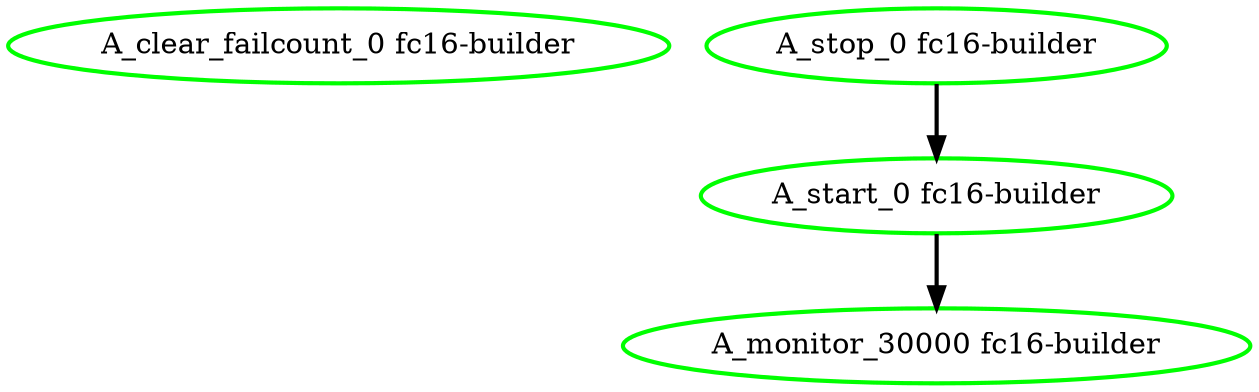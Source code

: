  digraph "g" {
"A_clear_failcount_0 fc16-builder" [ style=bold color="green" fontcolor="black"]
"A_monitor_30000 fc16-builder" [ style=bold color="green" fontcolor="black"]
"A_start_0 fc16-builder" -> "A_monitor_30000 fc16-builder" [ style = bold]
"A_start_0 fc16-builder" [ style=bold color="green" fontcolor="black"]
"A_stop_0 fc16-builder" -> "A_start_0 fc16-builder" [ style = bold]
"A_stop_0 fc16-builder" [ style=bold color="green" fontcolor="black"]
}
